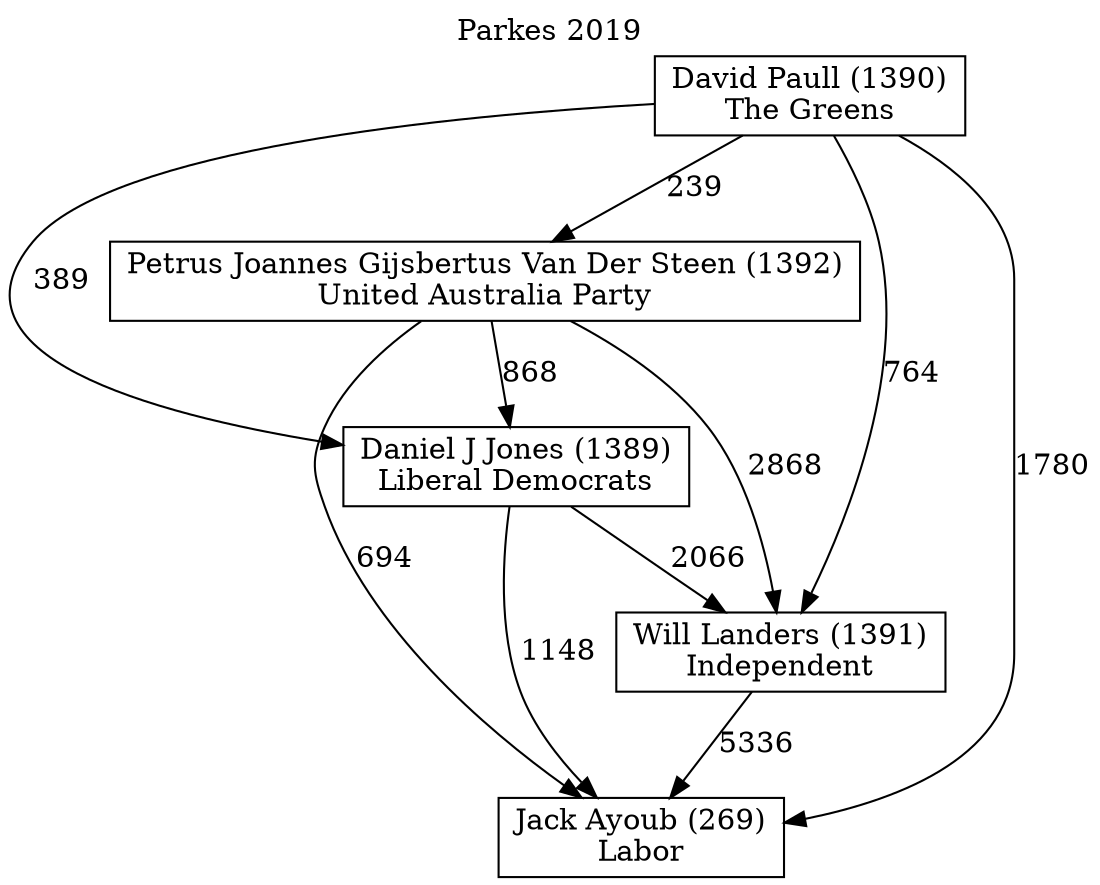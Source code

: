 // House preference flow
digraph "Jack Ayoub (269)_Parkes_2019" {
	graph [label="Parkes 2019" labelloc=t mclimit=10]
	node [shape=box]
	"Jack Ayoub (269)" [label="Jack Ayoub (269)
Labor"]
	"Will Landers (1391)" [label="Will Landers (1391)
Independent"]
	"Daniel J Jones (1389)" [label="Daniel J Jones (1389)
Liberal Democrats"]
	"Petrus Joannes Gijsbertus Van Der Steen (1392)" [label="Petrus Joannes Gijsbertus Van Der Steen (1392)
United Australia Party"]
	"David Paull (1390)" [label="David Paull (1390)
The Greens"]
	"Will Landers (1391)" -> "Jack Ayoub (269)" [label=5336]
	"Daniel J Jones (1389)" -> "Will Landers (1391)" [label=2066]
	"Petrus Joannes Gijsbertus Van Der Steen (1392)" -> "Daniel J Jones (1389)" [label=868]
	"David Paull (1390)" -> "Petrus Joannes Gijsbertus Van Der Steen (1392)" [label=239]
	"Daniel J Jones (1389)" -> "Jack Ayoub (269)" [label=1148]
	"Petrus Joannes Gijsbertus Van Der Steen (1392)" -> "Jack Ayoub (269)" [label=694]
	"David Paull (1390)" -> "Jack Ayoub (269)" [label=1780]
	"David Paull (1390)" -> "Daniel J Jones (1389)" [label=389]
	"Petrus Joannes Gijsbertus Van Der Steen (1392)" -> "Will Landers (1391)" [label=2868]
	"David Paull (1390)" -> "Will Landers (1391)" [label=764]
}
